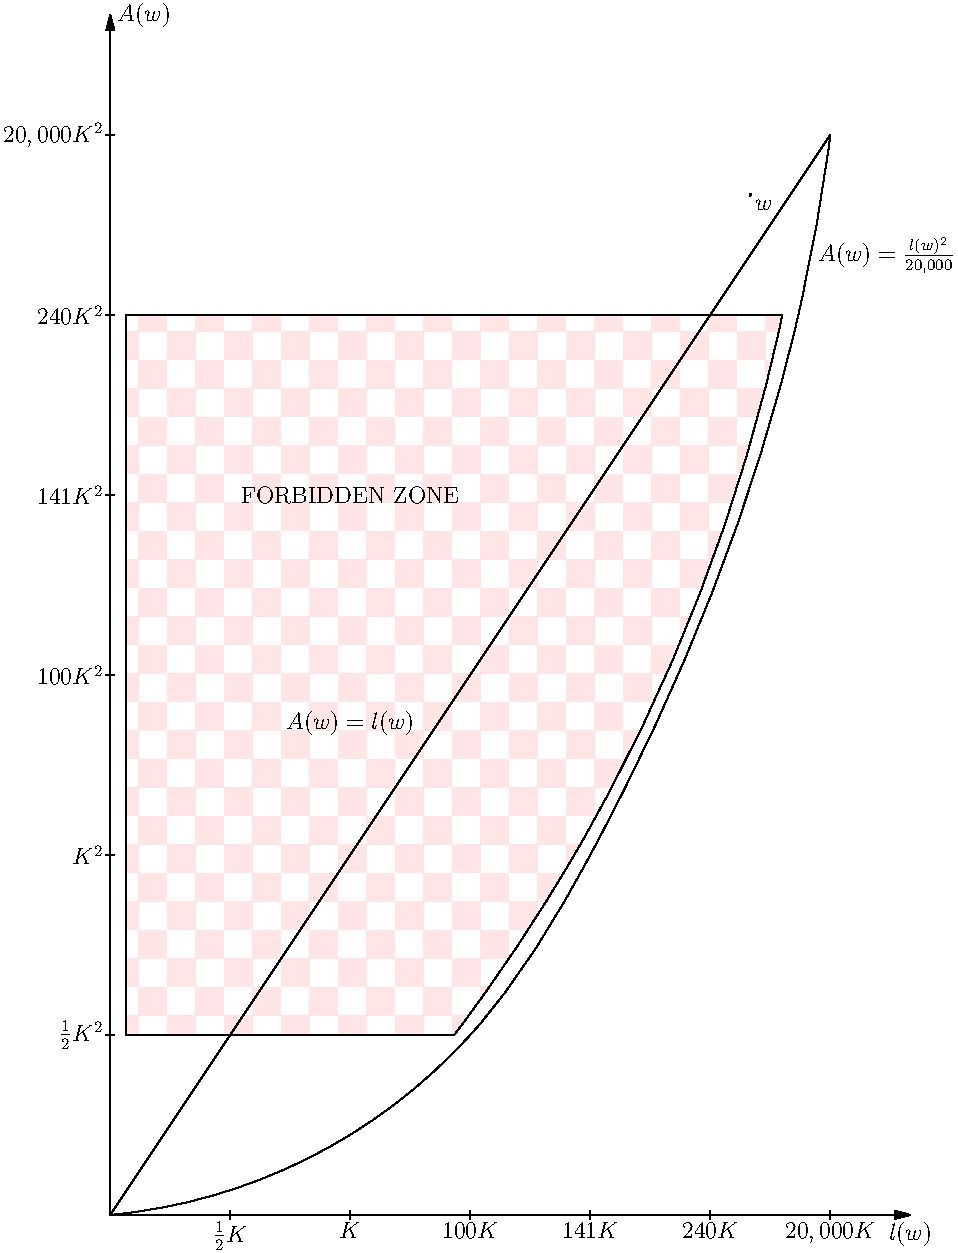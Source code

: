 import patterns;
add("hatch",checker(opacity(0.1)+red));

void
addLable(real pos, string decalx, string decaly, real Sx, real Sy){
  label(decalx, (pos * Sx, 0), S);
  label(decaly, (0, pos * Sy), W);
  draw((-0.005 * Sx, pos * Sy) -- (0.005 * Sx, pos * Sy));
  draw((pos * Sx, -0.005 * Sx) -- (pos * Sx, 0.005 * Sx));
}

real Sx = 400;
real Sy = 600;
draw((0,0) -- (0,Sy), Arrow);
label("$A(w)$", (0,Sy), E);
draw((0,0) -- (Sx,0), Arrow);
label("$l(w)$", (Sx,0), S);

real K05 = 0.15;
real K = 0.3;
real K100 = 0.45;
real K141 = 0.6;
real K240 = 0.75;
real K240y = 0.86;
real K20000 = 0.9;
addLable(K05, "${1\over 2}K$", "${1\over 2}K^2$", Sx, Sy);
addLable(K, "$K$", "$K^2$", Sx, Sy);
addLable(K100, "$100K$", "$100K^2$", Sx, Sy);
addLable(K141, "$141K$", "$141K^2$", Sx, Sy);
addLable(K240, "$240K$", "$240K^2$", Sx, Sy);
addLable(K20000, "$20,000K$", "$20,000K^2$", Sx, Sy);

real margin = 0.02 * Sx;
filldraw(currentpicture,(margin, K05 * Sy)--(K100 * Sx - margin, K05 * Sy)..(K141 * Sx - margin, K * Sy)..(K240y * Sx - margin, K240 * Sy)--(margin, K240 * Sy)--cycle, pattern("hatch"));

draw((0,0) -- (K20000 * Sx, K20000 * Sy));
label("$A(w)=l(w)$",(K100 * Sx - 0.15 * Sx, K100 * Sy - 0.04 * Sy));
label("$A(w)={l(w)^2\over 20,000}$",(K20000 * Sx + 0.07 * Sx, K20000 * Sy - 0.1 * Sy));
draw((0,0)..(K100 * Sx, K05 * Sy)..(K141 * Sx, K * Sy)..(K240y * Sx, K240 * Sy)..(K20000 * Sx, K20000 * Sy));

pair w = (K20000 * Sx - 0.1 * Sx, K20000 * Sy - 0.05 * Sy);
label("$w$", w, SE);
draw(circle(w, 0.001* Sx));
label("FORBIDDEN ZONE", (K * Sx, K141* Sy));
